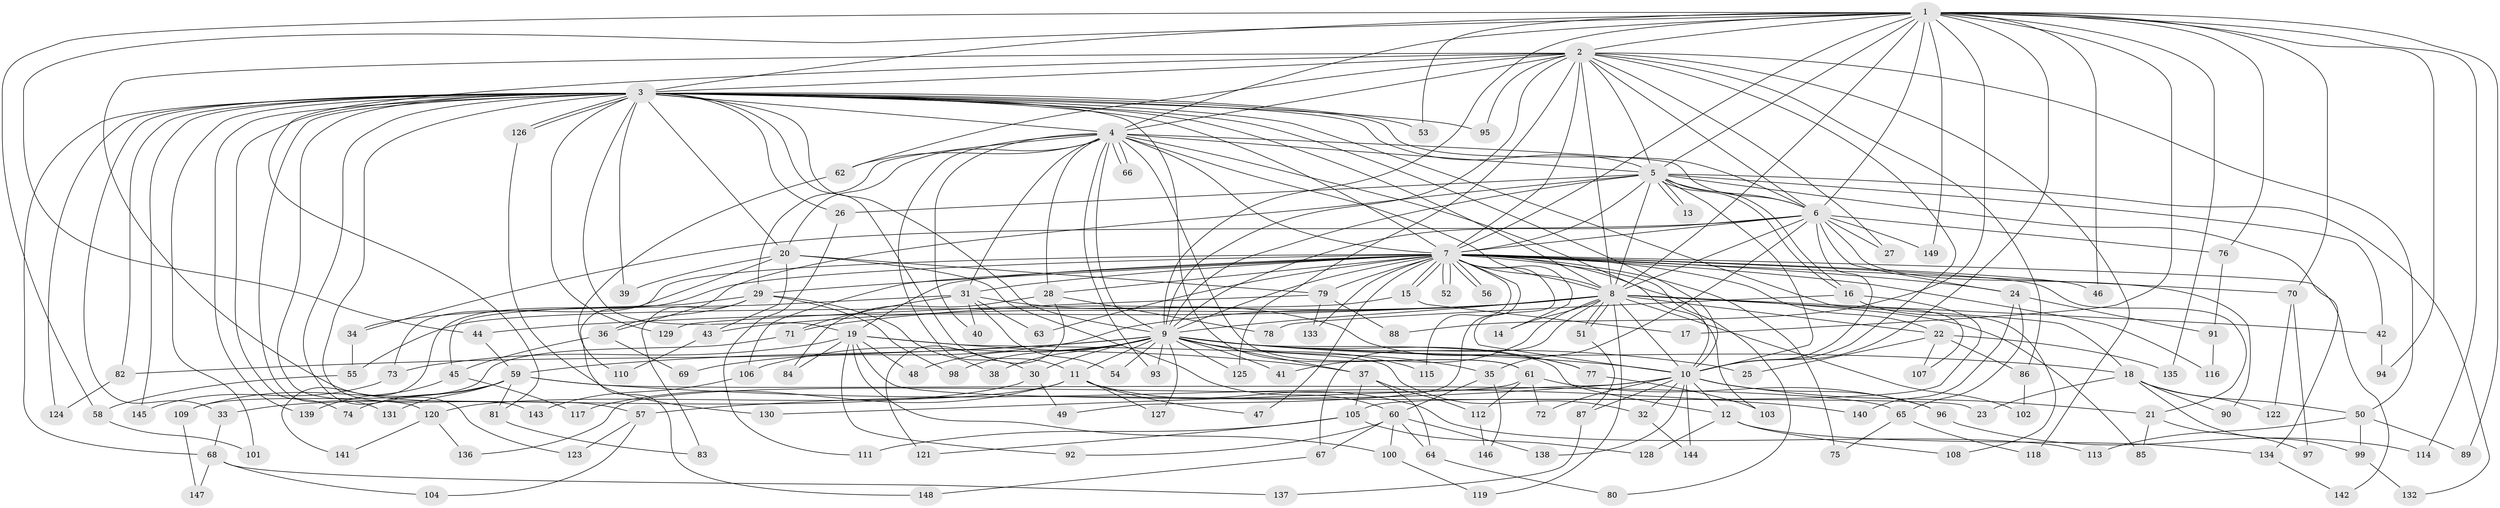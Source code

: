 // Generated by graph-tools (version 1.1) at 2025/49/03/09/25 03:49:32]
// undirected, 149 vertices, 323 edges
graph export_dot {
graph [start="1"]
  node [color=gray90,style=filled];
  1;
  2;
  3;
  4;
  5;
  6;
  7;
  8;
  9;
  10;
  11;
  12;
  13;
  14;
  15;
  16;
  17;
  18;
  19;
  20;
  21;
  22;
  23;
  24;
  25;
  26;
  27;
  28;
  29;
  30;
  31;
  32;
  33;
  34;
  35;
  36;
  37;
  38;
  39;
  40;
  41;
  42;
  43;
  44;
  45;
  46;
  47;
  48;
  49;
  50;
  51;
  52;
  53;
  54;
  55;
  56;
  57;
  58;
  59;
  60;
  61;
  62;
  63;
  64;
  65;
  66;
  67;
  68;
  69;
  70;
  71;
  72;
  73;
  74;
  75;
  76;
  77;
  78;
  79;
  80;
  81;
  82;
  83;
  84;
  85;
  86;
  87;
  88;
  89;
  90;
  91;
  92;
  93;
  94;
  95;
  96;
  97;
  98;
  99;
  100;
  101;
  102;
  103;
  104;
  105;
  106;
  107;
  108;
  109;
  110;
  111;
  112;
  113;
  114;
  115;
  116;
  117;
  118;
  119;
  120;
  121;
  122;
  123;
  124;
  125;
  126;
  127;
  128;
  129;
  130;
  131;
  132;
  133;
  134;
  135;
  136;
  137;
  138;
  139;
  140;
  141;
  142;
  143;
  144;
  145;
  146;
  147;
  148;
  149;
  1 -- 2;
  1 -- 3;
  1 -- 4;
  1 -- 5;
  1 -- 6;
  1 -- 7;
  1 -- 8;
  1 -- 9;
  1 -- 10;
  1 -- 17;
  1 -- 44;
  1 -- 46;
  1 -- 53;
  1 -- 58;
  1 -- 70;
  1 -- 76;
  1 -- 88;
  1 -- 89;
  1 -- 94;
  1 -- 114;
  1 -- 135;
  1 -- 149;
  2 -- 3;
  2 -- 4;
  2 -- 5;
  2 -- 6;
  2 -- 7;
  2 -- 8;
  2 -- 9;
  2 -- 10;
  2 -- 27;
  2 -- 50;
  2 -- 57;
  2 -- 62;
  2 -- 81;
  2 -- 86;
  2 -- 95;
  2 -- 118;
  2 -- 125;
  3 -- 4;
  3 -- 5;
  3 -- 6;
  3 -- 7;
  3 -- 8;
  3 -- 9;
  3 -- 10;
  3 -- 11;
  3 -- 19;
  3 -- 20;
  3 -- 26;
  3 -- 33;
  3 -- 39;
  3 -- 53;
  3 -- 61;
  3 -- 68;
  3 -- 74;
  3 -- 82;
  3 -- 95;
  3 -- 101;
  3 -- 107;
  3 -- 120;
  3 -- 123;
  3 -- 124;
  3 -- 126;
  3 -- 126;
  3 -- 129;
  3 -- 131;
  3 -- 139;
  3 -- 143;
  3 -- 145;
  4 -- 5;
  4 -- 6;
  4 -- 7;
  4 -- 8;
  4 -- 9;
  4 -- 10;
  4 -- 20;
  4 -- 28;
  4 -- 29;
  4 -- 30;
  4 -- 31;
  4 -- 40;
  4 -- 61;
  4 -- 62;
  4 -- 66;
  4 -- 66;
  4 -- 93;
  5 -- 6;
  5 -- 7;
  5 -- 8;
  5 -- 9;
  5 -- 10;
  5 -- 13;
  5 -- 13;
  5 -- 16;
  5 -- 16;
  5 -- 26;
  5 -- 36;
  5 -- 42;
  5 -- 132;
  5 -- 134;
  6 -- 7;
  6 -- 8;
  6 -- 9;
  6 -- 10;
  6 -- 24;
  6 -- 27;
  6 -- 34;
  6 -- 35;
  6 -- 76;
  6 -- 90;
  6 -- 149;
  7 -- 8;
  7 -- 9;
  7 -- 10;
  7 -- 14;
  7 -- 15;
  7 -- 15;
  7 -- 19;
  7 -- 21;
  7 -- 22;
  7 -- 24;
  7 -- 28;
  7 -- 29;
  7 -- 31;
  7 -- 46;
  7 -- 47;
  7 -- 49;
  7 -- 52;
  7 -- 52;
  7 -- 56;
  7 -- 56;
  7 -- 63;
  7 -- 70;
  7 -- 73;
  7 -- 75;
  7 -- 79;
  7 -- 80;
  7 -- 103;
  7 -- 106;
  7 -- 115;
  7 -- 116;
  7 -- 133;
  7 -- 141;
  7 -- 142;
  8 -- 9;
  8 -- 10;
  8 -- 14;
  8 -- 18;
  8 -- 22;
  8 -- 41;
  8 -- 42;
  8 -- 43;
  8 -- 44;
  8 -- 51;
  8 -- 51;
  8 -- 67;
  8 -- 69;
  8 -- 71;
  8 -- 85;
  8 -- 102;
  8 -- 119;
  9 -- 10;
  9 -- 11;
  9 -- 12;
  9 -- 18;
  9 -- 25;
  9 -- 30;
  9 -- 35;
  9 -- 37;
  9 -- 38;
  9 -- 41;
  9 -- 48;
  9 -- 54;
  9 -- 59;
  9 -- 77;
  9 -- 82;
  9 -- 93;
  9 -- 98;
  9 -- 106;
  9 -- 115;
  9 -- 125;
  9 -- 127;
  10 -- 12;
  10 -- 21;
  10 -- 32;
  10 -- 57;
  10 -- 72;
  10 -- 87;
  10 -- 96;
  10 -- 130;
  10 -- 138;
  10 -- 144;
  11 -- 47;
  11 -- 113;
  11 -- 117;
  11 -- 120;
  11 -- 127;
  12 -- 108;
  12 -- 128;
  12 -- 134;
  15 -- 17;
  15 -- 55;
  16 -- 78;
  16 -- 105;
  16 -- 108;
  18 -- 23;
  18 -- 50;
  18 -- 90;
  18 -- 99;
  18 -- 122;
  19 -- 23;
  19 -- 32;
  19 -- 37;
  19 -- 48;
  19 -- 73;
  19 -- 84;
  19 -- 92;
  19 -- 100;
  20 -- 39;
  20 -- 43;
  20 -- 60;
  20 -- 79;
  20 -- 148;
  21 -- 85;
  21 -- 97;
  22 -- 25;
  22 -- 86;
  22 -- 107;
  22 -- 135;
  24 -- 65;
  24 -- 91;
  24 -- 140;
  26 -- 111;
  28 -- 78;
  28 -- 84;
  28 -- 121;
  29 -- 36;
  29 -- 38;
  29 -- 45;
  29 -- 83;
  29 -- 98;
  30 -- 33;
  30 -- 49;
  31 -- 34;
  31 -- 40;
  31 -- 54;
  31 -- 63;
  31 -- 71;
  31 -- 77;
  32 -- 144;
  33 -- 68;
  34 -- 55;
  35 -- 60;
  35 -- 146;
  36 -- 45;
  36 -- 69;
  37 -- 64;
  37 -- 105;
  37 -- 112;
  42 -- 94;
  43 -- 110;
  44 -- 59;
  45 -- 117;
  45 -- 139;
  50 -- 89;
  50 -- 99;
  50 -- 113;
  51 -- 87;
  55 -- 58;
  57 -- 104;
  57 -- 123;
  58 -- 101;
  59 -- 65;
  59 -- 74;
  59 -- 81;
  59 -- 109;
  59 -- 131;
  59 -- 140;
  60 -- 64;
  60 -- 67;
  60 -- 92;
  60 -- 100;
  60 -- 138;
  61 -- 72;
  61 -- 96;
  61 -- 112;
  61 -- 136;
  62 -- 110;
  64 -- 80;
  65 -- 75;
  65 -- 118;
  67 -- 148;
  68 -- 104;
  68 -- 137;
  68 -- 147;
  70 -- 97;
  70 -- 122;
  71 -- 109;
  73 -- 145;
  76 -- 91;
  77 -- 103;
  79 -- 88;
  79 -- 129;
  79 -- 133;
  81 -- 83;
  82 -- 124;
  86 -- 102;
  87 -- 137;
  91 -- 116;
  96 -- 114;
  99 -- 132;
  100 -- 119;
  105 -- 111;
  105 -- 121;
  105 -- 128;
  106 -- 143;
  109 -- 147;
  112 -- 146;
  120 -- 136;
  120 -- 141;
  126 -- 130;
  134 -- 142;
}
